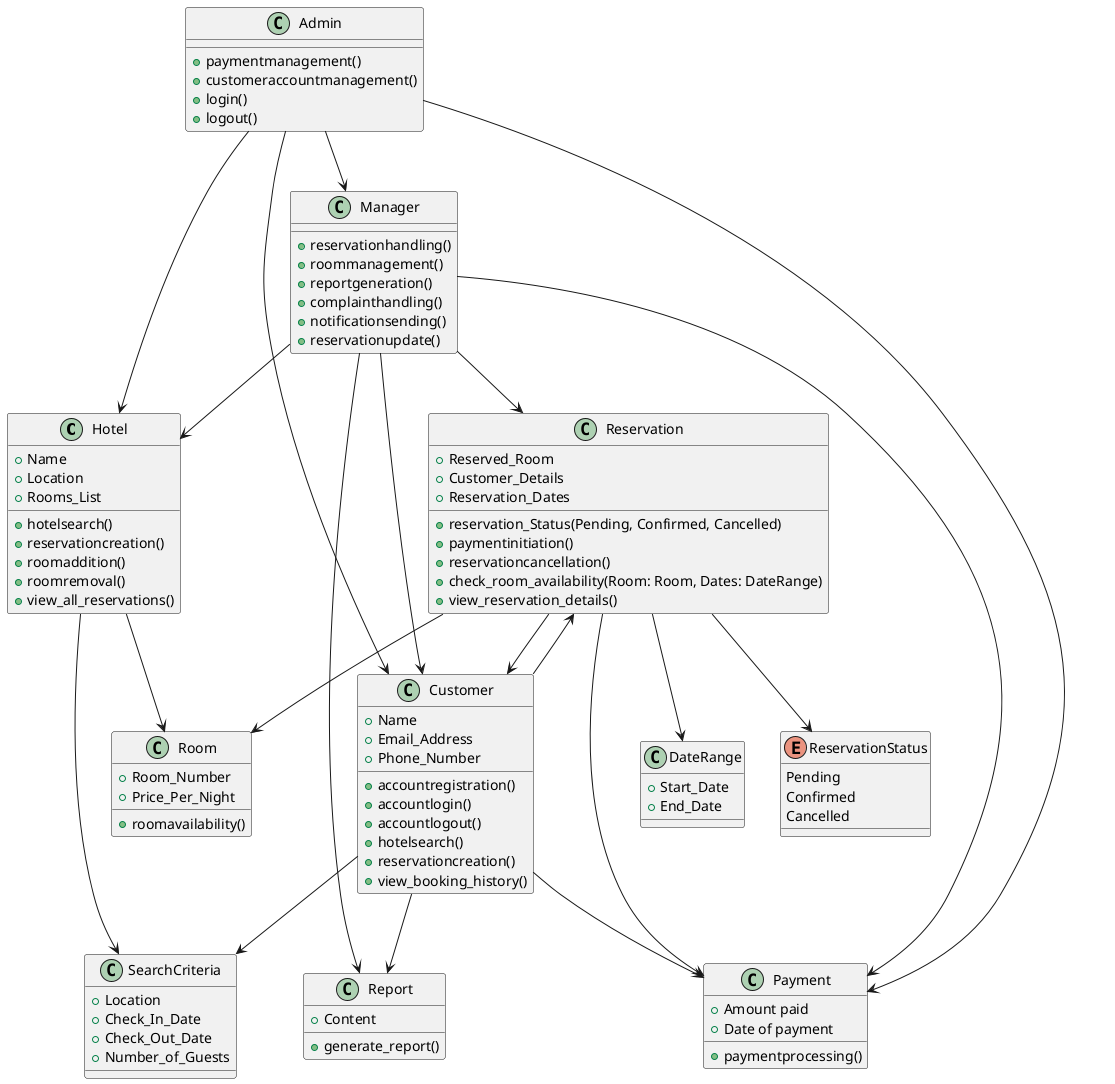 @startuml
class Hotel {
  +Name
  +Location
  +Rooms_List

  +hotelsearch()
  +reservationcreation()
  +roomaddition()
  +roomremoval()
  +view_all_reservations()
}

class Room {
  +Room_Number
  +Price_Per_Night

  +roomavailability()
}

class Customer {
  +Name
  +Email_Address
  +Phone_Number

  +accountregistration()
  +accountlogin()
  +accountlogout()
  +hotelsearch()
  +reservationcreation()
  +view_booking_history()
}

class Reservation {
  +Reserved_Room
  +Customer_Details
  +Reservation_Dates

  +reservation_Status(Pending, Confirmed, Cancelled)
  +paymentinitiation()
  +reservationcancellation()
  +check_room_availability(Room: Room, Dates: DateRange)
  +view_reservation_details()
}

class Payment {
  +Amount paid
  +Date of payment

  +paymentprocessing()
}

class Admin {
  +paymentmanagement()
  +customeraccountmanagement()
  +login()
  +logout()
}

class Manager {
  +reservationhandling()
  +roommanagement()
  +reportgeneration()
  +complainthandling()
  +notificationsending()
  +reservationupdate()
}

class SearchCriteria {
  +Location
  +Check_In_Date
  +Check_Out_Date
  +Number_of_Guests
}

class DateRange {
  +Start_Date
  +End_Date
}

class Report {
  +Content
  +generate_report()
}

enum ReservationStatus {
  Pending
  Confirmed
  Cancelled
}

Admin --> Hotel
Hotel --> Room
Customer --> Reservation
Reservation --> Room
Reservation --> Customer
Reservation --> Payment
Reservation --> DateRange
Reservation --> ReservationStatus
Admin --> Payment
Admin --> Customer
Admin --> Manager
Manager --> Hotel
Manager --> Reservation
Manager --> Report
Manager --> Customer
Manager --> Payment
Customer --> Payment
Customer --> SearchCriteria
Customer --> Report
Hotel --> SearchCriteria
@enduml